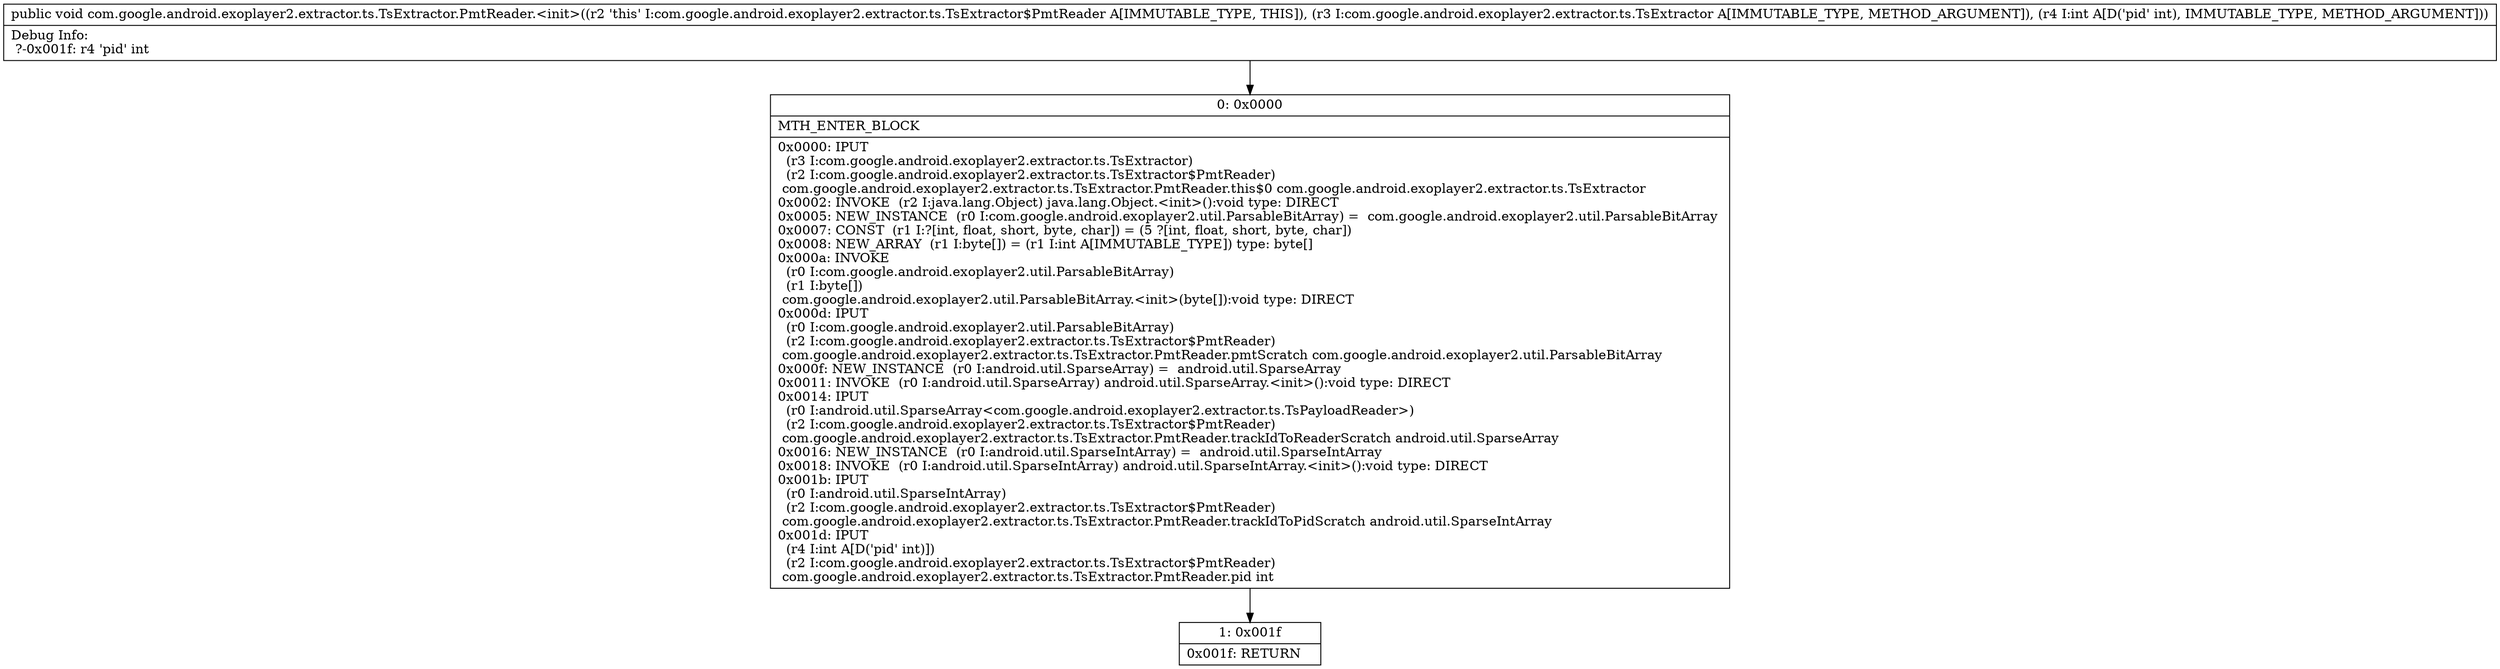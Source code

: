 digraph "CFG forcom.google.android.exoplayer2.extractor.ts.TsExtractor.PmtReader.\<init\>(Lcom\/google\/android\/exoplayer2\/extractor\/ts\/TsExtractor;I)V" {
Node_0 [shape=record,label="{0\:\ 0x0000|MTH_ENTER_BLOCK\l|0x0000: IPUT  \l  (r3 I:com.google.android.exoplayer2.extractor.ts.TsExtractor)\l  (r2 I:com.google.android.exoplayer2.extractor.ts.TsExtractor$PmtReader)\l com.google.android.exoplayer2.extractor.ts.TsExtractor.PmtReader.this$0 com.google.android.exoplayer2.extractor.ts.TsExtractor \l0x0002: INVOKE  (r2 I:java.lang.Object) java.lang.Object.\<init\>():void type: DIRECT \l0x0005: NEW_INSTANCE  (r0 I:com.google.android.exoplayer2.util.ParsableBitArray) =  com.google.android.exoplayer2.util.ParsableBitArray \l0x0007: CONST  (r1 I:?[int, float, short, byte, char]) = (5 ?[int, float, short, byte, char]) \l0x0008: NEW_ARRAY  (r1 I:byte[]) = (r1 I:int A[IMMUTABLE_TYPE]) type: byte[] \l0x000a: INVOKE  \l  (r0 I:com.google.android.exoplayer2.util.ParsableBitArray)\l  (r1 I:byte[])\l com.google.android.exoplayer2.util.ParsableBitArray.\<init\>(byte[]):void type: DIRECT \l0x000d: IPUT  \l  (r0 I:com.google.android.exoplayer2.util.ParsableBitArray)\l  (r2 I:com.google.android.exoplayer2.extractor.ts.TsExtractor$PmtReader)\l com.google.android.exoplayer2.extractor.ts.TsExtractor.PmtReader.pmtScratch com.google.android.exoplayer2.util.ParsableBitArray \l0x000f: NEW_INSTANCE  (r0 I:android.util.SparseArray) =  android.util.SparseArray \l0x0011: INVOKE  (r0 I:android.util.SparseArray) android.util.SparseArray.\<init\>():void type: DIRECT \l0x0014: IPUT  \l  (r0 I:android.util.SparseArray\<com.google.android.exoplayer2.extractor.ts.TsPayloadReader\>)\l  (r2 I:com.google.android.exoplayer2.extractor.ts.TsExtractor$PmtReader)\l com.google.android.exoplayer2.extractor.ts.TsExtractor.PmtReader.trackIdToReaderScratch android.util.SparseArray \l0x0016: NEW_INSTANCE  (r0 I:android.util.SparseIntArray) =  android.util.SparseIntArray \l0x0018: INVOKE  (r0 I:android.util.SparseIntArray) android.util.SparseIntArray.\<init\>():void type: DIRECT \l0x001b: IPUT  \l  (r0 I:android.util.SparseIntArray)\l  (r2 I:com.google.android.exoplayer2.extractor.ts.TsExtractor$PmtReader)\l com.google.android.exoplayer2.extractor.ts.TsExtractor.PmtReader.trackIdToPidScratch android.util.SparseIntArray \l0x001d: IPUT  \l  (r4 I:int A[D('pid' int)])\l  (r2 I:com.google.android.exoplayer2.extractor.ts.TsExtractor$PmtReader)\l com.google.android.exoplayer2.extractor.ts.TsExtractor.PmtReader.pid int \l}"];
Node_1 [shape=record,label="{1\:\ 0x001f|0x001f: RETURN   \l}"];
MethodNode[shape=record,label="{public void com.google.android.exoplayer2.extractor.ts.TsExtractor.PmtReader.\<init\>((r2 'this' I:com.google.android.exoplayer2.extractor.ts.TsExtractor$PmtReader A[IMMUTABLE_TYPE, THIS]), (r3 I:com.google.android.exoplayer2.extractor.ts.TsExtractor A[IMMUTABLE_TYPE, METHOD_ARGUMENT]), (r4 I:int A[D('pid' int), IMMUTABLE_TYPE, METHOD_ARGUMENT]))  | Debug Info:\l  ?\-0x001f: r4 'pid' int\l}"];
MethodNode -> Node_0;
Node_0 -> Node_1;
}

